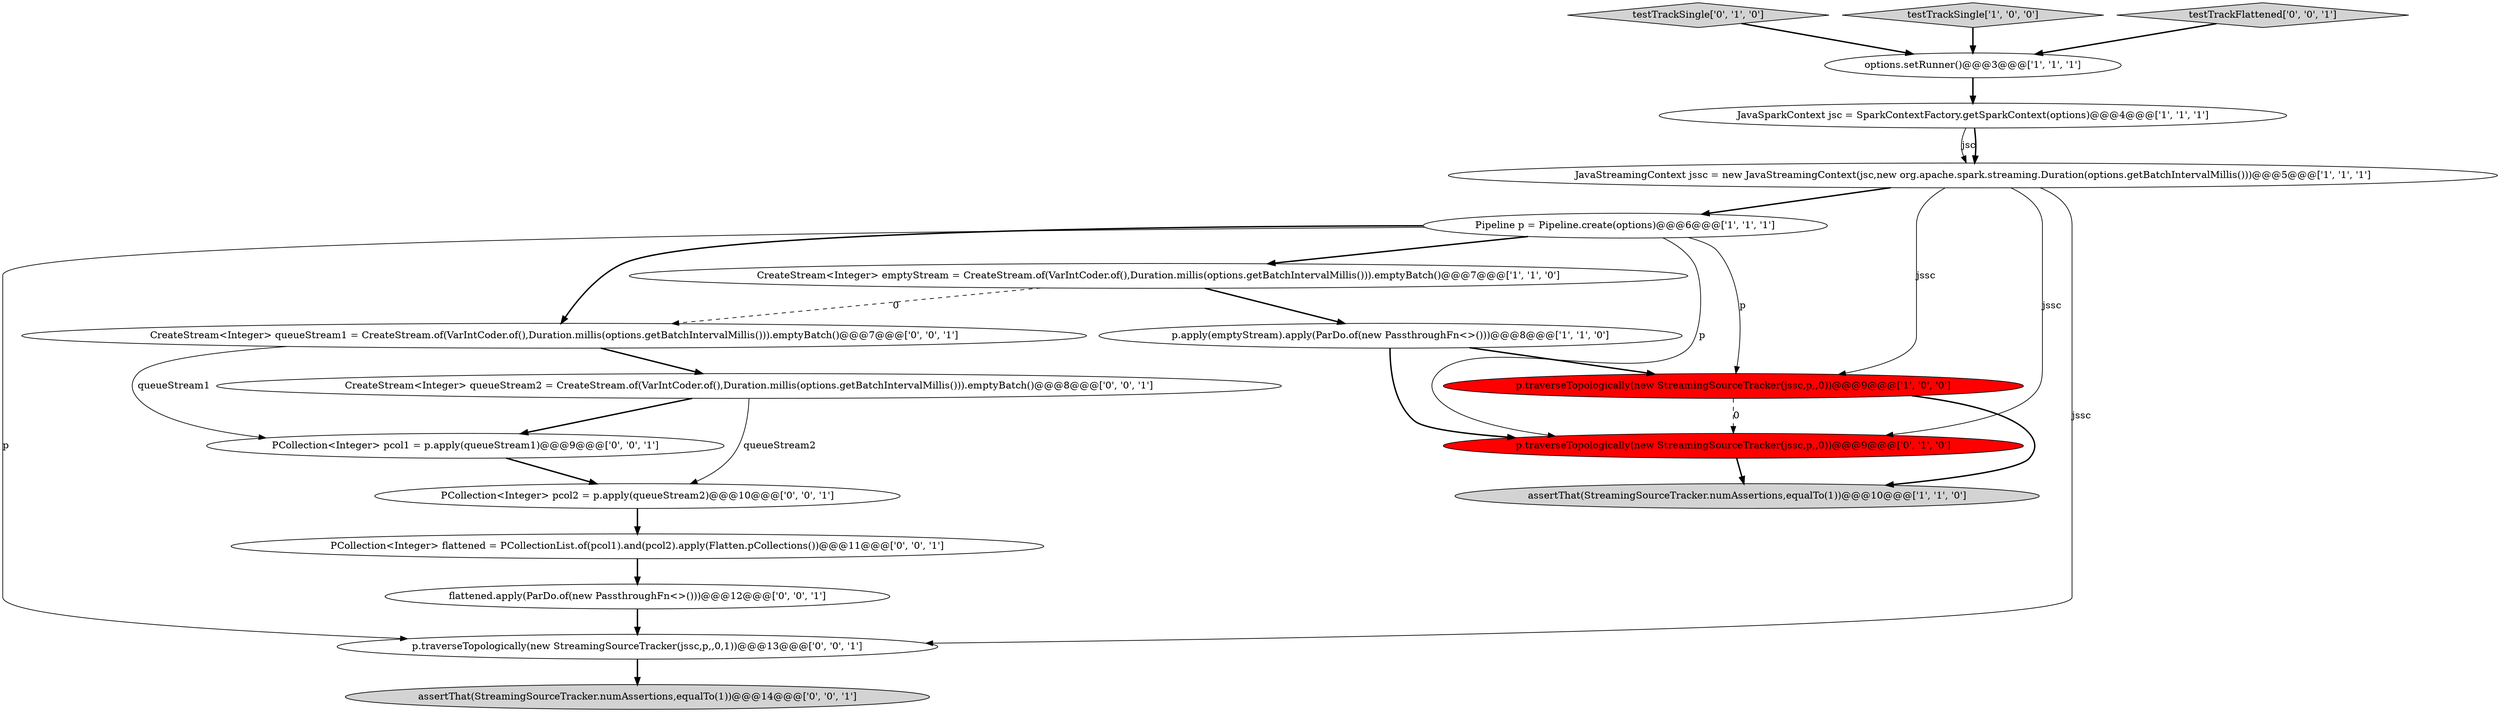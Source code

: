 digraph {
6 [style = filled, label = "JavaSparkContext jsc = SparkContextFactory.getSparkContext(options)@@@4@@@['1', '1', '1']", fillcolor = white, shape = ellipse image = "AAA0AAABBB1BBB"];
7 [style = filled, label = "JavaStreamingContext jssc = new JavaStreamingContext(jsc,new org.apache.spark.streaming.Duration(options.getBatchIntervalMillis()))@@@5@@@['1', '1', '1']", fillcolor = white, shape = ellipse image = "AAA0AAABBB1BBB"];
10 [style = filled, label = "testTrackSingle['0', '1', '0']", fillcolor = lightgray, shape = diamond image = "AAA0AAABBB2BBB"];
3 [style = filled, label = "p.traverseTopologically(new StreamingSourceTracker(jssc,p,,0))@@@9@@@['1', '0', '0']", fillcolor = red, shape = ellipse image = "AAA1AAABBB1BBB"];
16 [style = filled, label = "PCollection<Integer> pcol2 = p.apply(queueStream2)@@@10@@@['0', '0', '1']", fillcolor = white, shape = ellipse image = "AAA0AAABBB3BBB"];
11 [style = filled, label = "CreateStream<Integer> queueStream1 = CreateStream.of(VarIntCoder.of(),Duration.millis(options.getBatchIntervalMillis())).emptyBatch()@@@7@@@['0', '0', '1']", fillcolor = white, shape = ellipse image = "AAA0AAABBB3BBB"];
4 [style = filled, label = "Pipeline p = Pipeline.create(options)@@@6@@@['1', '1', '1']", fillcolor = white, shape = ellipse image = "AAA0AAABBB1BBB"];
1 [style = filled, label = "assertThat(StreamingSourceTracker.numAssertions,equalTo(1))@@@10@@@['1', '1', '0']", fillcolor = lightgray, shape = ellipse image = "AAA0AAABBB1BBB"];
13 [style = filled, label = "PCollection<Integer> pcol1 = p.apply(queueStream1)@@@9@@@['0', '0', '1']", fillcolor = white, shape = ellipse image = "AAA0AAABBB3BBB"];
18 [style = filled, label = "PCollection<Integer> flattened = PCollectionList.of(pcol1).and(pcol2).apply(Flatten.pCollections())@@@11@@@['0', '0', '1']", fillcolor = white, shape = ellipse image = "AAA0AAABBB3BBB"];
14 [style = filled, label = "flattened.apply(ParDo.of(new PassthroughFn<>()))@@@12@@@['0', '0', '1']", fillcolor = white, shape = ellipse image = "AAA0AAABBB3BBB"];
0 [style = filled, label = "options.setRunner()@@@3@@@['1', '1', '1']", fillcolor = white, shape = ellipse image = "AAA0AAABBB1BBB"];
15 [style = filled, label = "p.traverseTopologically(new StreamingSourceTracker(jssc,p,,0,1))@@@13@@@['0', '0', '1']", fillcolor = white, shape = ellipse image = "AAA0AAABBB3BBB"];
8 [style = filled, label = "testTrackSingle['1', '0', '0']", fillcolor = lightgray, shape = diamond image = "AAA0AAABBB1BBB"];
12 [style = filled, label = "CreateStream<Integer> queueStream2 = CreateStream.of(VarIntCoder.of(),Duration.millis(options.getBatchIntervalMillis())).emptyBatch()@@@8@@@['0', '0', '1']", fillcolor = white, shape = ellipse image = "AAA0AAABBB3BBB"];
9 [style = filled, label = "p.traverseTopologically(new StreamingSourceTracker(jssc,p,,0))@@@9@@@['0', '1', '0']", fillcolor = red, shape = ellipse image = "AAA1AAABBB2BBB"];
2 [style = filled, label = "p.apply(emptyStream).apply(ParDo.of(new PassthroughFn<>()))@@@8@@@['1', '1', '0']", fillcolor = white, shape = ellipse image = "AAA0AAABBB1BBB"];
17 [style = filled, label = "assertThat(StreamingSourceTracker.numAssertions,equalTo(1))@@@14@@@['0', '0', '1']", fillcolor = lightgray, shape = ellipse image = "AAA0AAABBB3BBB"];
19 [style = filled, label = "testTrackFlattened['0', '0', '1']", fillcolor = lightgray, shape = diamond image = "AAA0AAABBB3BBB"];
5 [style = filled, label = "CreateStream<Integer> emptyStream = CreateStream.of(VarIntCoder.of(),Duration.millis(options.getBatchIntervalMillis())).emptyBatch()@@@7@@@['1', '1', '0']", fillcolor = white, shape = ellipse image = "AAA0AAABBB1BBB"];
4->3 [style = solid, label="p"];
4->15 [style = solid, label="p"];
16->18 [style = bold, label=""];
7->9 [style = solid, label="jssc"];
3->1 [style = bold, label=""];
0->6 [style = bold, label=""];
2->3 [style = bold, label=""];
7->3 [style = solid, label="jssc"];
11->12 [style = bold, label=""];
7->4 [style = bold, label=""];
2->9 [style = bold, label=""];
13->16 [style = bold, label=""];
19->0 [style = bold, label=""];
8->0 [style = bold, label=""];
6->7 [style = solid, label="jsc"];
12->13 [style = bold, label=""];
5->2 [style = bold, label=""];
15->17 [style = bold, label=""];
11->13 [style = solid, label="queueStream1"];
5->11 [style = dashed, label="0"];
3->9 [style = dashed, label="0"];
10->0 [style = bold, label=""];
7->15 [style = solid, label="jssc"];
4->9 [style = solid, label="p"];
12->16 [style = solid, label="queueStream2"];
14->15 [style = bold, label=""];
6->7 [style = bold, label=""];
9->1 [style = bold, label=""];
4->11 [style = bold, label=""];
4->5 [style = bold, label=""];
18->14 [style = bold, label=""];
}
